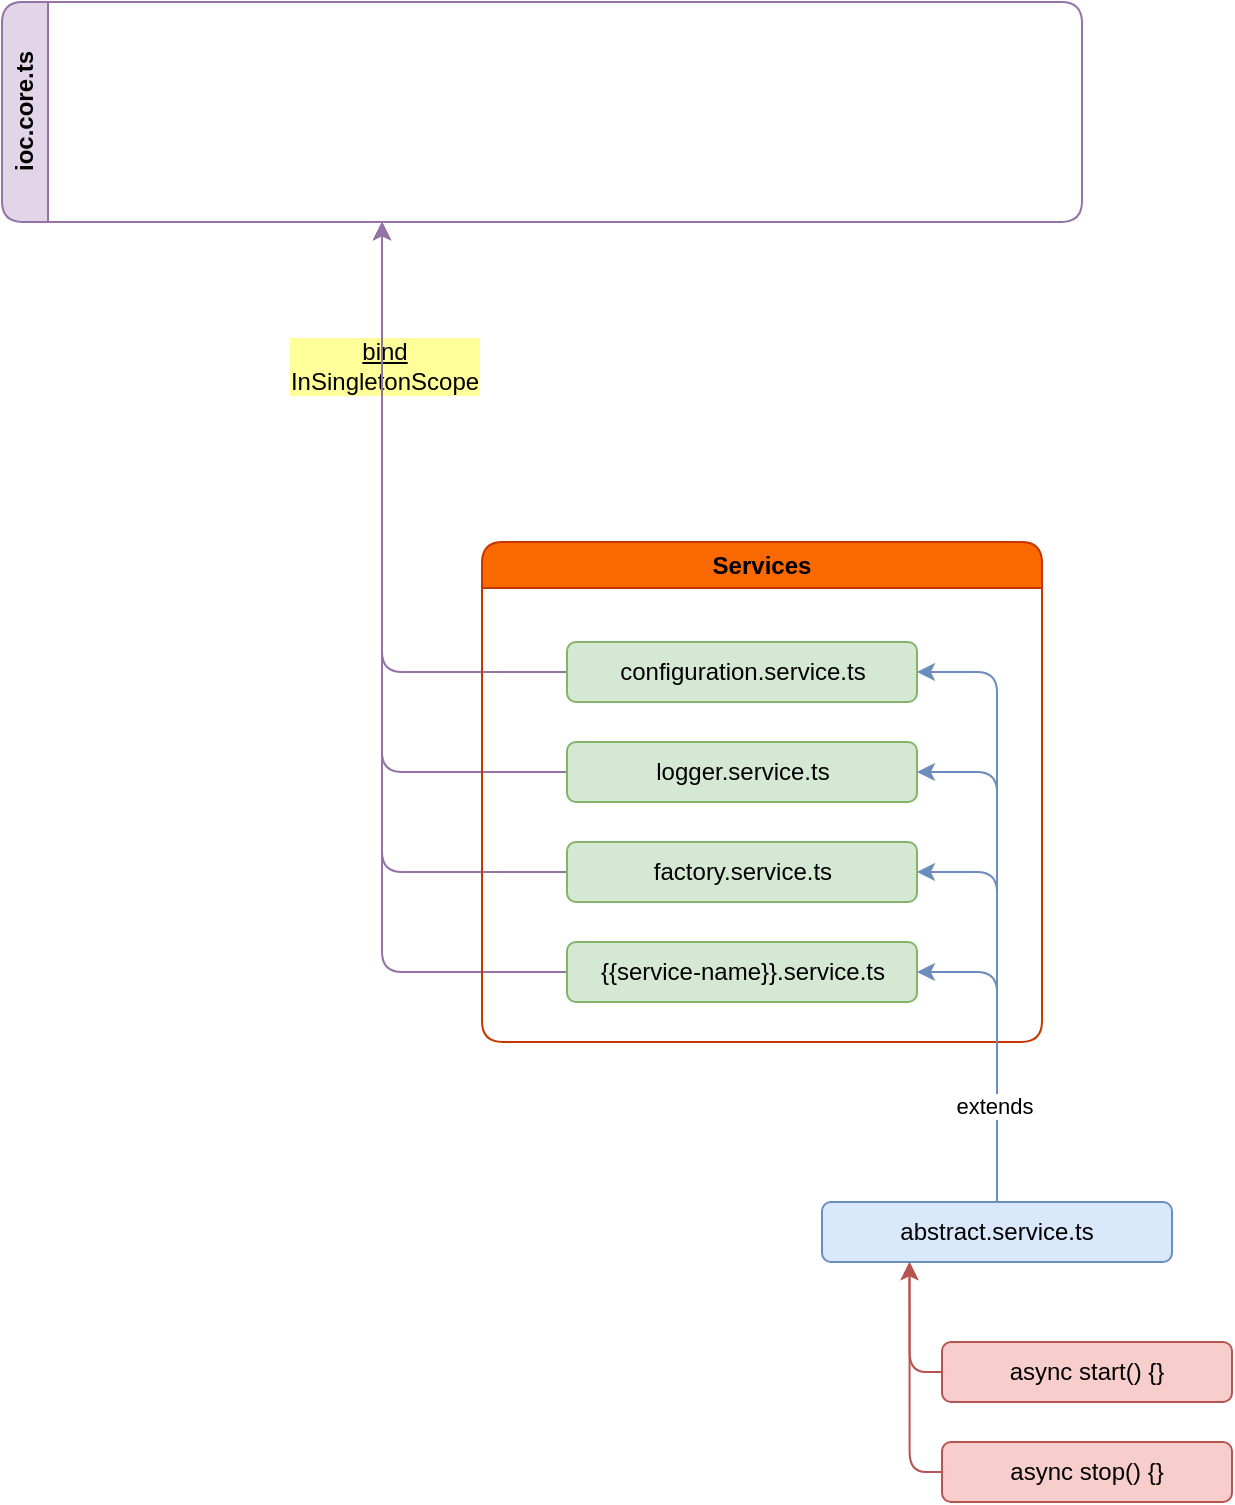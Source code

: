 <mxfile version="21.0.8" type="github">
  <diagram name="Страница 1" id="8kHske6-P818Sp0OKGlp">
    <mxGraphModel dx="1173" dy="1696" grid="1" gridSize="10" guides="1" tooltips="1" connect="1" arrows="1" fold="1" page="1" pageScale="1" pageWidth="827" pageHeight="1169" math="0" shadow="0">
      <root>
        <mxCell id="0" />
        <mxCell id="1" parent="0" />
        <mxCell id="Efi0UobxsxGmchOcxDqz-32" value="" style="endArrow=classic;html=1;rounded=1;exitX=0;exitY=0.5;exitDx=0;exitDy=0;fillColor=#e1d5e7;strokeColor=#9673a6;" edge="1" parent="1">
          <mxGeometry width="50" height="50" relative="1" as="geometry">
            <mxPoint x="293" y="225" as="sourcePoint" />
            <mxPoint x="200" y="-100" as="targetPoint" />
            <Array as="points">
              <mxPoint x="200" y="225" />
            </Array>
          </mxGeometry>
        </mxCell>
        <mxCell id="Efi0UobxsxGmchOcxDqz-20" value="" style="endArrow=classic;html=1;rounded=1;exitX=0;exitY=0.5;exitDx=0;exitDy=0;fillColor=#e1d5e7;strokeColor=#9673a6;" edge="1" parent="1" source="Efi0UobxsxGmchOcxDqz-11">
          <mxGeometry width="50" height="50" relative="1" as="geometry">
            <mxPoint x="340" y="100" as="sourcePoint" />
            <mxPoint x="200" y="-100" as="targetPoint" />
            <Array as="points">
              <mxPoint x="200" y="125" />
            </Array>
          </mxGeometry>
        </mxCell>
        <mxCell id="Efi0UobxsxGmchOcxDqz-23" value="&lt;font style=&quot;font-size: 12px;&quot;&gt;&lt;u&gt;bind&lt;/u&gt;&lt;br&gt;InSingletonScope&lt;/font&gt;" style="edgeLabel;html=1;align=center;verticalAlign=middle;resizable=0;points=[];labelBackgroundColor=#FFFF99;" vertex="1" connectable="0" parent="Efi0UobxsxGmchOcxDqz-20">
          <mxGeometry x="0.556" y="-1" relative="1" as="geometry">
            <mxPoint y="1" as="offset" />
          </mxGeometry>
        </mxCell>
        <mxCell id="Efi0UobxsxGmchOcxDqz-31" value="" style="endArrow=classic;html=1;rounded=1;exitX=0;exitY=0.5;exitDx=0;exitDy=0;fillColor=#e1d5e7;strokeColor=#9673a6;" edge="1" parent="1" source="Efi0UobxsxGmchOcxDqz-10">
          <mxGeometry width="50" height="50" relative="1" as="geometry">
            <mxPoint x="340" y="140" as="sourcePoint" />
            <mxPoint x="200" y="-100" as="targetPoint" />
            <Array as="points">
              <mxPoint x="200" y="175" />
            </Array>
          </mxGeometry>
        </mxCell>
        <mxCell id="Efi0UobxsxGmchOcxDqz-33" value="" style="endArrow=classic;html=1;rounded=1;exitX=0;exitY=0.5;exitDx=0;exitDy=0;fillColor=#e1d5e7;strokeColor=#9673a6;" edge="1" parent="1">
          <mxGeometry width="50" height="50" relative="1" as="geometry">
            <mxPoint x="293" y="275" as="sourcePoint" />
            <mxPoint x="200" y="-100" as="targetPoint" />
            <Array as="points">
              <mxPoint x="200" y="275" />
            </Array>
          </mxGeometry>
        </mxCell>
        <mxCell id="Efi0UobxsxGmchOcxDqz-9" value="Services" style="swimlane;whiteSpace=wrap;html=1;fillColor=#fa6800;strokeColor=#C73500;fontColor=#000000;rounded=1;" vertex="1" parent="1">
          <mxGeometry x="250" y="60" width="280" height="250" as="geometry" />
        </mxCell>
        <mxCell id="Efi0UobxsxGmchOcxDqz-10" value="logger.service.ts" style="rounded=1;whiteSpace=wrap;html=1;fillColor=#d5e8d4;strokeColor=#82b366;" vertex="1" parent="Efi0UobxsxGmchOcxDqz-9">
          <mxGeometry x="42.5" y="100" width="175" height="30" as="geometry" />
        </mxCell>
        <mxCell id="Efi0UobxsxGmchOcxDqz-11" value="configuration.service.ts" style="rounded=1;whiteSpace=wrap;html=1;fillColor=#d5e8d4;strokeColor=#82b366;" vertex="1" parent="Efi0UobxsxGmchOcxDqz-9">
          <mxGeometry x="42.5" y="50" width="175" height="30" as="geometry" />
        </mxCell>
        <mxCell id="Efi0UobxsxGmchOcxDqz-12" value="factory.service.ts" style="rounded=1;whiteSpace=wrap;html=1;fillColor=#d5e8d4;strokeColor=#82b366;" vertex="1" parent="Efi0UobxsxGmchOcxDqz-9">
          <mxGeometry x="42.5" y="150" width="175" height="30" as="geometry" />
        </mxCell>
        <mxCell id="Efi0UobxsxGmchOcxDqz-13" value="{{service-name}}.service.ts" style="rounded=1;whiteSpace=wrap;html=1;fillColor=#d5e8d4;strokeColor=#82b366;" vertex="1" parent="Efi0UobxsxGmchOcxDqz-9">
          <mxGeometry x="42.5" y="200" width="175" height="30" as="geometry" />
        </mxCell>
        <mxCell id="Efi0UobxsxGmchOcxDqz-19" value="ioc.core.ts" style="swimlane;horizontal=0;whiteSpace=wrap;html=1;rounded=1;fillColor=#e1d5e7;strokeColor=#9673a6;" vertex="1" parent="1">
          <mxGeometry x="10" y="-210" width="540" height="110" as="geometry" />
        </mxCell>
        <mxCell id="Efi0UobxsxGmchOcxDqz-37" style="edgeStyle=orthogonalEdgeStyle;rounded=1;orthogonalLoop=1;jettySize=auto;html=1;entryX=1;entryY=0.5;entryDx=0;entryDy=0;fillColor=#dae8fc;strokeColor=#6c8ebf;" edge="1" parent="1" source="Efi0UobxsxGmchOcxDqz-34" target="Efi0UobxsxGmchOcxDqz-10">
          <mxGeometry relative="1" as="geometry" />
        </mxCell>
        <mxCell id="Efi0UobxsxGmchOcxDqz-38" style="edgeStyle=orthogonalEdgeStyle;rounded=1;orthogonalLoop=1;jettySize=auto;html=1;entryX=1;entryY=0.5;entryDx=0;entryDy=0;fillColor=#dae8fc;strokeColor=#6c8ebf;" edge="1" parent="1" source="Efi0UobxsxGmchOcxDqz-34" target="Efi0UobxsxGmchOcxDqz-12">
          <mxGeometry relative="1" as="geometry" />
        </mxCell>
        <mxCell id="Efi0UobxsxGmchOcxDqz-39" style="edgeStyle=orthogonalEdgeStyle;rounded=1;orthogonalLoop=1;jettySize=auto;html=1;entryX=1;entryY=0.5;entryDx=0;entryDy=0;fillColor=#dae8fc;strokeColor=#6c8ebf;" edge="1" parent="1" source="Efi0UobxsxGmchOcxDqz-34" target="Efi0UobxsxGmchOcxDqz-13">
          <mxGeometry relative="1" as="geometry" />
        </mxCell>
        <mxCell id="Efi0UobxsxGmchOcxDqz-34" value="abstract.service.ts" style="rounded=1;whiteSpace=wrap;html=1;fillColor=#dae8fc;strokeColor=#6c8ebf;" vertex="1" parent="1">
          <mxGeometry x="420" y="390" width="175" height="30" as="geometry" />
        </mxCell>
        <mxCell id="Efi0UobxsxGmchOcxDqz-35" style="edgeStyle=orthogonalEdgeStyle;rounded=1;orthogonalLoop=1;jettySize=auto;html=1;exitX=1;exitY=0.5;exitDx=0;exitDy=0;entryX=0.5;entryY=0;entryDx=0;entryDy=0;fillColor=#dae8fc;strokeColor=#6c8ebf;startArrow=classic;startFill=1;endArrow=none;endFill=0;" edge="1" parent="1" source="Efi0UobxsxGmchOcxDqz-11" target="Efi0UobxsxGmchOcxDqz-34">
          <mxGeometry relative="1" as="geometry" />
        </mxCell>
        <mxCell id="Efi0UobxsxGmchOcxDqz-36" value="extends" style="edgeLabel;html=1;align=center;verticalAlign=middle;resizable=0;points=[];" vertex="1" connectable="0" parent="Efi0UobxsxGmchOcxDqz-35">
          <mxGeometry x="0.685" y="-2" relative="1" as="geometry">
            <mxPoint as="offset" />
          </mxGeometry>
        </mxCell>
        <mxCell id="Efi0UobxsxGmchOcxDqz-42" style="edgeStyle=orthogonalEdgeStyle;rounded=1;orthogonalLoop=1;jettySize=auto;html=1;exitX=0;exitY=0.5;exitDx=0;exitDy=0;entryX=0.25;entryY=1;entryDx=0;entryDy=0;fillColor=#f8cecc;strokeColor=#b85450;" edge="1" parent="1" source="Efi0UobxsxGmchOcxDqz-40" target="Efi0UobxsxGmchOcxDqz-34">
          <mxGeometry relative="1" as="geometry">
            <Array as="points">
              <mxPoint x="464" y="475" />
            </Array>
          </mxGeometry>
        </mxCell>
        <mxCell id="Efi0UobxsxGmchOcxDqz-40" value="async start() {}" style="rounded=1;whiteSpace=wrap;html=1;fillColor=#f8cecc;strokeColor=#b85450;" vertex="1" parent="1">
          <mxGeometry x="480" y="460" width="145" height="30" as="geometry" />
        </mxCell>
        <mxCell id="Efi0UobxsxGmchOcxDqz-43" value="async stop() {}" style="rounded=1;whiteSpace=wrap;html=1;fillColor=#f8cecc;strokeColor=#b85450;" vertex="1" parent="1">
          <mxGeometry x="480" y="510" width="145" height="30" as="geometry" />
        </mxCell>
        <mxCell id="Efi0UobxsxGmchOcxDqz-44" style="edgeStyle=orthogonalEdgeStyle;rounded=1;orthogonalLoop=1;jettySize=auto;html=1;exitX=0;exitY=0.5;exitDx=0;exitDy=0;entryX=0.25;entryY=1;entryDx=0;entryDy=0;fillColor=#f8cecc;strokeColor=#b85450;" edge="1" parent="1" target="Efi0UobxsxGmchOcxDqz-34">
          <mxGeometry relative="1" as="geometry">
            <mxPoint x="480" y="525" as="sourcePoint" />
            <mxPoint x="464" y="470" as="targetPoint" />
            <Array as="points">
              <mxPoint x="464" y="525" />
            </Array>
          </mxGeometry>
        </mxCell>
      </root>
    </mxGraphModel>
  </diagram>
</mxfile>
